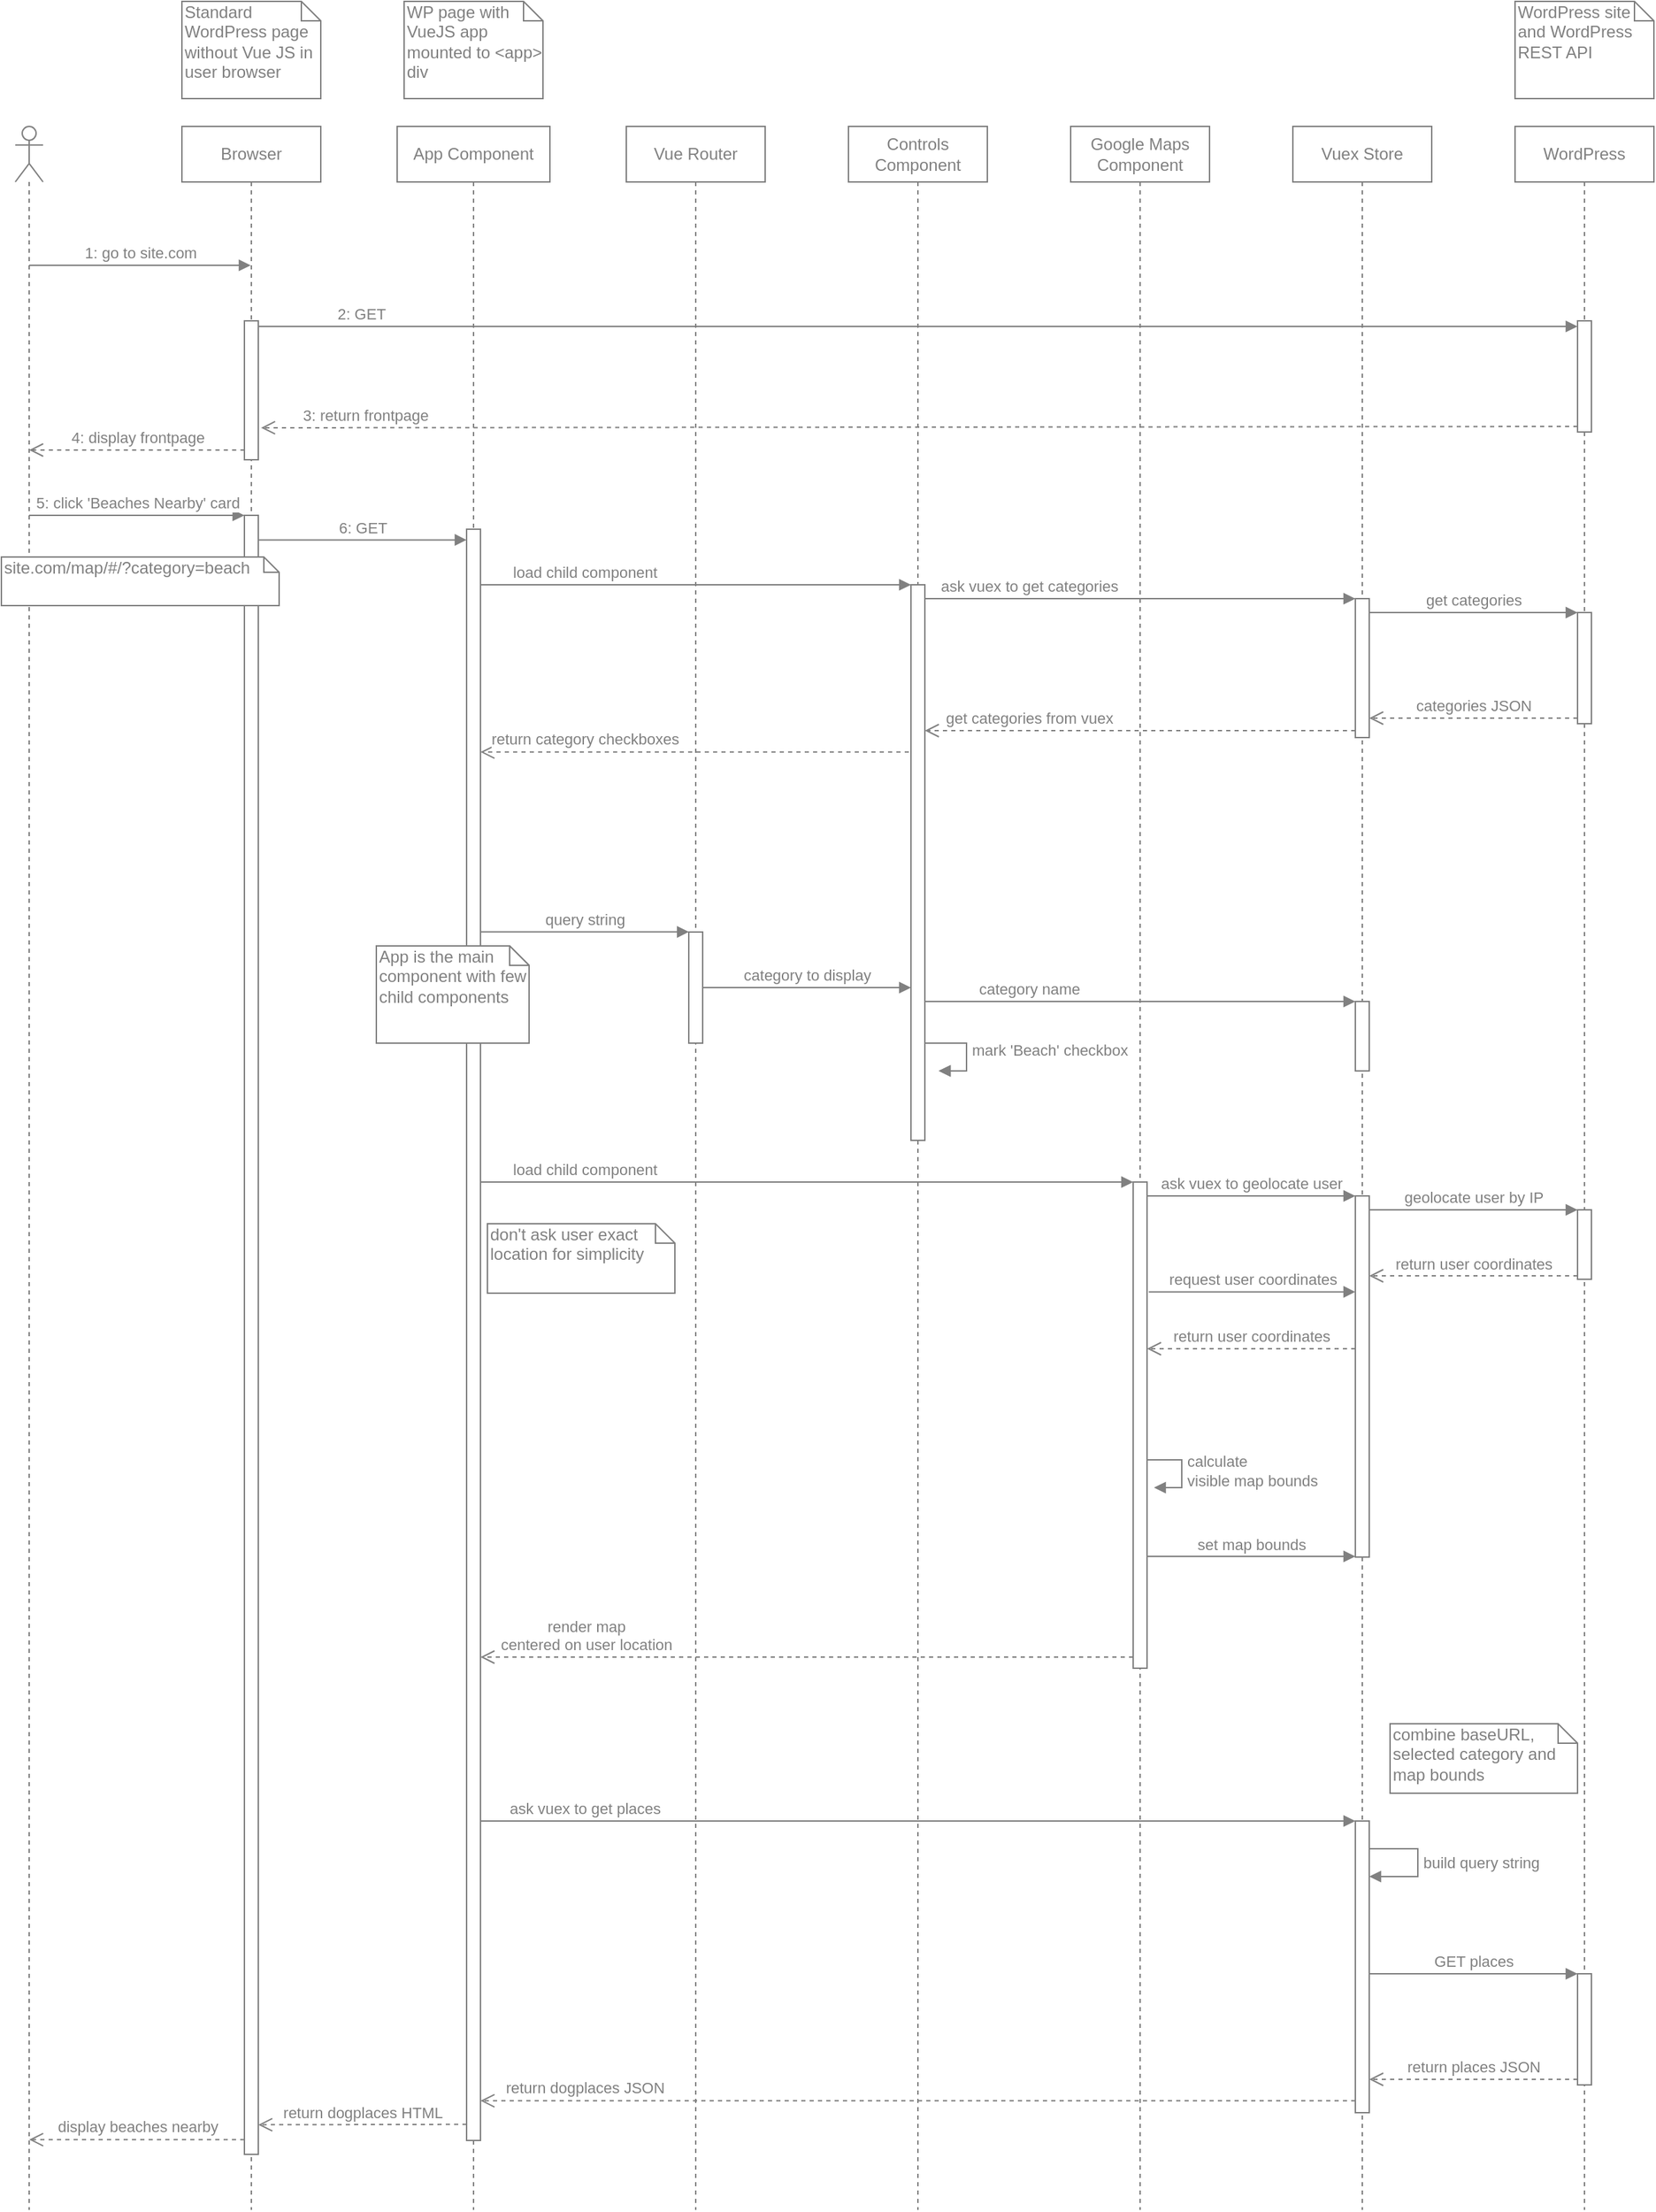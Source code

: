 <mxfile version="13.5.4" type="github">
  <diagram name="Page-1" id="13e1069c-82ec-6db2-03f1-153e76fe0fe0">
    <mxGraphModel dx="981" dy="546" grid="1" gridSize="10" guides="1" tooltips="1" connect="1" arrows="1" fold="1" page="1" pageScale="1" pageWidth="1500" pageHeight="2000" background="#ffffff" math="0" shadow="0">
      <root>
        <mxCell id="0" />
        <mxCell id="1" parent="0" />
        <mxCell id="JqlryfgMJIv1-VmyIzc9-7" value="WordPress site and WordPress REST API" style="shape=note;whiteSpace=wrap;html=1;size=14;verticalAlign=top;align=left;spacingTop=-6;fontColor=#808080;strokeColor=#808080;" parent="1" vertex="1">
          <mxGeometry x="1230" y="200" width="100" height="70" as="geometry" />
        </mxCell>
        <mxCell id="JqlryfgMJIv1-VmyIzc9-8" value="Browser" style="shape=umlLifeline;perimeter=lifelinePerimeter;whiteSpace=wrap;html=1;container=1;collapsible=0;recursiveResize=0;outlineConnect=0;fontColor=#808080;strokeColor=#808080;" parent="1" vertex="1">
          <mxGeometry x="270" y="290" width="100" height="1500" as="geometry" />
        </mxCell>
        <mxCell id="JqlryfgMJIv1-VmyIzc9-13" value="" style="html=1;points=[];perimeter=orthogonalPerimeter;fontColor=#808080;strokeColor=#808080;" parent="JqlryfgMJIv1-VmyIzc9-8" vertex="1">
          <mxGeometry x="45" y="140" width="10" height="100" as="geometry" />
        </mxCell>
        <mxCell id="zZore4M1GCGTvKos9PnM-32" value="" style="html=1;points=[];perimeter=orthogonalPerimeter;fontColor=#808080;strokeColor=#808080;" parent="JqlryfgMJIv1-VmyIzc9-8" vertex="1">
          <mxGeometry x="45" y="280" width="10" height="1180" as="geometry" />
        </mxCell>
        <mxCell id="JqlryfgMJIv1-VmyIzc9-9" value="WordPress" style="shape=umlLifeline;perimeter=lifelinePerimeter;whiteSpace=wrap;html=1;container=1;collapsible=0;recursiveResize=0;outlineConnect=0;fontColor=#808080;strokeColor=#808080;" parent="1" vertex="1">
          <mxGeometry x="1230" y="290" width="100" height="1500" as="geometry" />
        </mxCell>
        <mxCell id="JqlryfgMJIv1-VmyIzc9-10" value="" style="html=1;points=[];perimeter=orthogonalPerimeter;fontColor=#808080;strokeColor=#808080;" parent="JqlryfgMJIv1-VmyIzc9-9" vertex="1">
          <mxGeometry x="45" y="140" width="10" height="80" as="geometry" />
        </mxCell>
        <mxCell id="NLJbwnEcYg1UQVGaQh75-42" value="" style="html=1;points=[];perimeter=orthogonalPerimeter;fontColor=#808080;strokeColor=#808080;" parent="JqlryfgMJIv1-VmyIzc9-9" vertex="1">
          <mxGeometry x="45" y="350" width="10" height="80" as="geometry" />
        </mxCell>
        <mxCell id="NLJbwnEcYg1UQVGaQh75-46" value="" style="html=1;points=[];perimeter=orthogonalPerimeter;fontColor=#808080;strokeColor=#808080;" parent="JqlryfgMJIv1-VmyIzc9-9" vertex="1">
          <mxGeometry x="45" y="780" width="10" height="50" as="geometry" />
        </mxCell>
        <mxCell id="vJotfN1XDvFPFN-xC7ad-4" value="" style="html=1;points=[];perimeter=orthogonalPerimeter;strokeColor=#808080;" vertex="1" parent="JqlryfgMJIv1-VmyIzc9-9">
          <mxGeometry x="45" y="1330" width="10" height="80" as="geometry" />
        </mxCell>
        <mxCell id="JqlryfgMJIv1-VmyIzc9-11" value="2: GET" style="html=1;verticalAlign=bottom;endArrow=block;fontColor=#808080;strokeColor=#808080;exitX=1;exitY=0.04;exitDx=0;exitDy=0;exitPerimeter=0;" parent="1" source="JqlryfgMJIv1-VmyIzc9-13" target="JqlryfgMJIv1-VmyIzc9-10" edge="1">
          <mxGeometry x="-0.847" relative="1" as="geometry">
            <mxPoint x="270" y="380" as="sourcePoint" />
            <mxPoint x="1" as="offset" />
            <mxPoint x="1260" y="440" as="targetPoint" />
          </mxGeometry>
        </mxCell>
        <mxCell id="JqlryfgMJIv1-VmyIzc9-12" value="3: return frontpage" style="html=1;verticalAlign=bottom;endArrow=open;dashed=1;endSize=8;exitX=0;exitY=0.95;fontColor=#808080;strokeColor=#808080;" parent="1" source="JqlryfgMJIv1-VmyIzc9-10" edge="1">
          <mxGeometry x="0.842" relative="1" as="geometry">
            <mxPoint x="327" y="507" as="targetPoint" />
            <mxPoint as="offset" />
          </mxGeometry>
        </mxCell>
        <mxCell id="JqlryfgMJIv1-VmyIzc9-15" value="Standard WordPress page without Vue JS in user browser" style="shape=note;whiteSpace=wrap;html=1;size=14;verticalAlign=top;align=left;spacingTop=-6;fontColor=#808080;strokeColor=#808080;" parent="1" vertex="1">
          <mxGeometry x="270" y="200" width="100" height="70" as="geometry" />
        </mxCell>
        <mxCell id="JqlryfgMJIv1-VmyIzc9-16" value="Vuex Store" style="shape=umlLifeline;perimeter=lifelinePerimeter;whiteSpace=wrap;html=1;container=1;collapsible=0;recursiveResize=0;outlineConnect=0;fontColor=#808080;strokeColor=#808080;" parent="1" vertex="1">
          <mxGeometry x="1070" y="290" width="100" height="1500" as="geometry" />
        </mxCell>
        <mxCell id="zZore4M1GCGTvKos9PnM-37" value="" style="html=1;points=[];perimeter=orthogonalPerimeter;fontColor=#808080;strokeColor=#808080;" parent="JqlryfgMJIv1-VmyIzc9-16" vertex="1">
          <mxGeometry x="45" y="630" width="10" height="50" as="geometry" />
        </mxCell>
        <mxCell id="NLJbwnEcYg1UQVGaQh75-39" value="" style="html=1;points=[];perimeter=orthogonalPerimeter;fontColor=#808080;strokeColor=#808080;" parent="JqlryfgMJIv1-VmyIzc9-16" vertex="1">
          <mxGeometry x="45" y="340" width="10" height="100" as="geometry" />
        </mxCell>
        <mxCell id="NLJbwnEcYg1UQVGaQh75-12" value="" style="html=1;points=[];perimeter=orthogonalPerimeter;fontColor=#808080;strokeColor=#808080;" parent="JqlryfgMJIv1-VmyIzc9-16" vertex="1">
          <mxGeometry x="45" y="770" width="10" height="260" as="geometry" />
        </mxCell>
        <mxCell id="NLJbwnEcYg1UQVGaQh75-52" value="" style="html=1;points=[];perimeter=orthogonalPerimeter;fontColor=#808080;strokeColor=#808080;" parent="JqlryfgMJIv1-VmyIzc9-16" vertex="1">
          <mxGeometry x="45" y="1220" width="10" height="210" as="geometry" />
        </mxCell>
        <mxCell id="vJotfN1XDvFPFN-xC7ad-2" value="build query string" style="edgeStyle=orthogonalEdgeStyle;html=1;align=left;spacingLeft=2;endArrow=block;rounded=0;strokeColor=#808080;fontColor=#808080;" edge="1" target="NLJbwnEcYg1UQVGaQh75-52" parent="JqlryfgMJIv1-VmyIzc9-16" source="NLJbwnEcYg1UQVGaQh75-52">
          <mxGeometry relative="1" as="geometry">
            <mxPoint x="95" y="1240" as="sourcePoint" />
            <Array as="points">
              <mxPoint x="90" y="1240" />
              <mxPoint x="90" y="1260" />
            </Array>
            <mxPoint x="100" y="1260" as="targetPoint" />
          </mxGeometry>
        </mxCell>
        <mxCell id="JqlryfgMJIv1-VmyIzc9-17" value="Vue Router" style="shape=umlLifeline;perimeter=lifelinePerimeter;whiteSpace=wrap;html=1;container=1;collapsible=0;recursiveResize=0;outlineConnect=0;fontColor=#808080;strokeColor=#808080;" parent="1" vertex="1">
          <mxGeometry x="590" y="290" width="100" height="1100" as="geometry" />
        </mxCell>
        <mxCell id="zZore4M1GCGTvKos9PnM-14" value="" style="html=1;points=[];perimeter=orthogonalPerimeter;fontColor=#808080;strokeColor=#808080;" parent="JqlryfgMJIv1-VmyIzc9-17" vertex="1">
          <mxGeometry x="45" y="580" width="10" height="80" as="geometry" />
        </mxCell>
        <mxCell id="zZore4M1GCGTvKos9PnM-1" value="Controls Component" style="shape=umlLifeline;perimeter=lifelinePerimeter;whiteSpace=wrap;html=1;container=1;collapsible=0;recursiveResize=0;outlineConnect=0;fontColor=#808080;strokeColor=#808080;" parent="1" vertex="1">
          <mxGeometry x="750" y="290" width="100" height="1100" as="geometry" />
        </mxCell>
        <mxCell id="zZore4M1GCGTvKos9PnM-20" value="" style="html=1;points=[];perimeter=orthogonalPerimeter;fontColor=#808080;strokeColor=#808080;" parent="zZore4M1GCGTvKos9PnM-1" vertex="1">
          <mxGeometry x="45" y="330" width="10" height="400" as="geometry" />
        </mxCell>
        <mxCell id="NLJbwnEcYg1UQVGaQh75-29" value="mark &#39;Beach&#39; checkbox" style="edgeStyle=orthogonalEdgeStyle;html=1;align=left;spacingLeft=2;endArrow=block;rounded=0;entryX=1;entryY=0;fontColor=#808080;strokeColor=#808080;" parent="zZore4M1GCGTvKos9PnM-1" source="zZore4M1GCGTvKos9PnM-20" edge="1">
          <mxGeometry relative="1" as="geometry">
            <mxPoint x="60" y="660" as="sourcePoint" />
            <Array as="points">
              <mxPoint x="85" y="660" />
              <mxPoint x="85" y="680" />
            </Array>
            <mxPoint x="65" y="680" as="targetPoint" />
          </mxGeometry>
        </mxCell>
        <mxCell id="zZore4M1GCGTvKos9PnM-2" value="Google Maps Component" style="shape=umlLifeline;perimeter=lifelinePerimeter;whiteSpace=wrap;html=1;container=1;collapsible=0;recursiveResize=0;outlineConnect=0;fontColor=#808080;strokeColor=#808080;" parent="1" vertex="1">
          <mxGeometry x="910" y="290" width="100" height="1500" as="geometry" />
        </mxCell>
        <mxCell id="NLJbwnEcYg1UQVGaQh75-2" value="" style="html=1;points=[];perimeter=orthogonalPerimeter;fontColor=#808080;strokeColor=#808080;" parent="zZore4M1GCGTvKos9PnM-2" vertex="1">
          <mxGeometry x="45" y="760" width="10" height="350" as="geometry" />
        </mxCell>
        <mxCell id="NLJbwnEcYg1UQVGaQh75-55" value="App Component" style="shape=umlLifeline;perimeter=lifelinePerimeter;whiteSpace=wrap;html=1;container=1;collapsible=0;recursiveResize=0;outlineConnect=0;fontColor=#808080;strokeColor=#808080;" parent="zZore4M1GCGTvKos9PnM-2" vertex="1">
          <mxGeometry x="-485" width="110" height="1500" as="geometry" />
        </mxCell>
        <mxCell id="NLJbwnEcYg1UQVGaQh75-56" value="" style="html=1;points=[];perimeter=orthogonalPerimeter;fontColor=#808080;strokeColor=#808080;" parent="NLJbwnEcYg1UQVGaQh75-55" vertex="1">
          <mxGeometry x="50" y="320" width="10" height="700" as="geometry" />
        </mxCell>
        <mxCell id="NLJbwnEcYg1UQVGaQh75-57" value="App is the main component" style="shape=note;whiteSpace=wrap;html=1;size=14;verticalAlign=top;align=left;spacingTop=-6;fontColor=#808080;strokeColor=#808080;" parent="NLJbwnEcYg1UQVGaQh75-55" vertex="1">
          <mxGeometry x="-15" y="590" width="110" height="40" as="geometry" />
        </mxCell>
        <mxCell id="NLJbwnEcYg1UQVGaQh75-58" value="Vue Router" style="shape=umlLifeline;perimeter=lifelinePerimeter;whiteSpace=wrap;html=1;container=1;collapsible=0;recursiveResize=0;outlineConnect=0;fontColor=#808080;strokeColor=#808080;" parent="zZore4M1GCGTvKos9PnM-2" vertex="1">
          <mxGeometry x="-320" width="100" height="1500" as="geometry" />
        </mxCell>
        <mxCell id="NLJbwnEcYg1UQVGaQh75-59" value="" style="html=1;points=[];perimeter=orthogonalPerimeter;fontColor=#808080;strokeColor=#808080;" parent="NLJbwnEcYg1UQVGaQh75-58" vertex="1">
          <mxGeometry x="45" y="580" width="10" height="80" as="geometry" />
        </mxCell>
        <mxCell id="NLJbwnEcYg1UQVGaQh75-60" value="Controls Component" style="shape=umlLifeline;perimeter=lifelinePerimeter;whiteSpace=wrap;html=1;container=1;collapsible=0;recursiveResize=0;outlineConnect=0;fontColor=#808080;strokeColor=#808080;" parent="zZore4M1GCGTvKos9PnM-2" vertex="1">
          <mxGeometry x="-160" width="100" height="1500" as="geometry" />
        </mxCell>
        <mxCell id="NLJbwnEcYg1UQVGaQh75-61" value="" style="html=1;points=[];perimeter=orthogonalPerimeter;fontColor=#808080;strokeColor=#808080;" parent="NLJbwnEcYg1UQVGaQh75-60" vertex="1">
          <mxGeometry x="45" y="330" width="10" height="400" as="geometry" />
        </mxCell>
        <mxCell id="NLJbwnEcYg1UQVGaQh75-62" value="mark &#39;Beach&#39; checkbox" style="edgeStyle=orthogonalEdgeStyle;html=1;align=left;spacingLeft=2;endArrow=block;rounded=0;entryX=1;entryY=0;fontColor=#808080;strokeColor=#808080;" parent="NLJbwnEcYg1UQVGaQh75-60" source="NLJbwnEcYg1UQVGaQh75-61" edge="1">
          <mxGeometry relative="1" as="geometry">
            <mxPoint x="60" y="660" as="sourcePoint" />
            <Array as="points">
              <mxPoint x="85" y="660" />
              <mxPoint x="85" y="680" />
            </Array>
            <mxPoint x="65" y="680" as="targetPoint" />
          </mxGeometry>
        </mxCell>
        <mxCell id="NLJbwnEcYg1UQVGaQh75-64" value="calculate&lt;br&gt;visible map bounds" style="edgeStyle=orthogonalEdgeStyle;html=1;align=left;spacingLeft=2;endArrow=block;rounded=0;entryX=1;entryY=0;strokeColor=#808080;fontColor=#808080;" parent="zZore4M1GCGTvKos9PnM-2" edge="1">
          <mxGeometry relative="1" as="geometry">
            <mxPoint x="55" y="960" as="sourcePoint" />
            <Array as="points">
              <mxPoint x="80" y="960" />
            </Array>
            <mxPoint x="60" y="980" as="targetPoint" />
          </mxGeometry>
        </mxCell>
        <mxCell id="zZore4M1GCGTvKos9PnM-21" value="category to display" style="html=1;verticalAlign=bottom;endArrow=block;fontColor=#808080;strokeColor=#808080;" parent="1" source="zZore4M1GCGTvKos9PnM-14" target="zZore4M1GCGTvKos9PnM-20" edge="1">
          <mxGeometry relative="1" as="geometry">
            <mxPoint x="660" y="670" as="sourcePoint" />
            <mxPoint x="790" y="910" as="targetPoint" />
          </mxGeometry>
        </mxCell>
        <mxCell id="zZore4M1GCGTvKos9PnM-23" value="" style="shape=umlLifeline;participant=umlActor;perimeter=lifelinePerimeter;whiteSpace=wrap;html=1;container=1;collapsible=0;recursiveResize=0;verticalAlign=top;spacingTop=36;outlineConnect=0;strokeColor=#808080;fontColor=#808080;" parent="1" vertex="1">
          <mxGeometry x="150" y="290" width="20" height="1500" as="geometry" />
        </mxCell>
        <mxCell id="zZore4M1GCGTvKos9PnM-24" value="1: go to site.com" style="html=1;verticalAlign=bottom;endArrow=block;fontColor=#808080;strokeColor=#808080;" parent="zZore4M1GCGTvKos9PnM-23" target="JqlryfgMJIv1-VmyIzc9-8" edge="1">
          <mxGeometry width="80" relative="1" as="geometry">
            <mxPoint x="10" y="100" as="sourcePoint" />
            <mxPoint x="90" y="100" as="targetPoint" />
          </mxGeometry>
        </mxCell>
        <mxCell id="vJotfN1XDvFPFN-xC7ad-10" value="display beaches nearby" style="html=1;verticalAlign=bottom;endArrow=open;dashed=1;endSize=8;fontColor=#808080;strokeColor=#808080;" edge="1" parent="zZore4M1GCGTvKos9PnM-23" source="zZore4M1GCGTvKos9PnM-32">
          <mxGeometry relative="1" as="geometry">
            <mxPoint x="90" y="1449.43" as="sourcePoint" />
            <mxPoint x="10" y="1449.43" as="targetPoint" />
          </mxGeometry>
        </mxCell>
        <mxCell id="zZore4M1GCGTvKos9PnM-27" value="query string" style="html=1;verticalAlign=bottom;endArrow=block;entryX=0.004;entryY=-0.001;entryDx=0;entryDy=0;entryPerimeter=0;fontColor=#808080;strokeColor=#808080;" parent="1" source="zZore4M1GCGTvKos9PnM-42" target="zZore4M1GCGTvKos9PnM-14" edge="1">
          <mxGeometry x="-0.0" width="80" relative="1" as="geometry">
            <mxPoint x="490" y="669" as="sourcePoint" />
            <mxPoint x="410" y="610" as="targetPoint" />
            <mxPoint as="offset" />
          </mxGeometry>
        </mxCell>
        <mxCell id="zZore4M1GCGTvKos9PnM-28" value="4: display frontpage" style="html=1;verticalAlign=bottom;endArrow=open;dashed=1;endSize=8;exitX=0.014;exitY=0.93;exitDx=0;exitDy=0;exitPerimeter=0;fontColor=#808080;strokeColor=#808080;" parent="1" source="JqlryfgMJIv1-VmyIzc9-13" target="zZore4M1GCGTvKos9PnM-23" edge="1">
          <mxGeometry relative="1" as="geometry">
            <mxPoint x="280" y="560" as="sourcePoint" />
            <mxPoint x="200" y="560" as="targetPoint" />
          </mxGeometry>
        </mxCell>
        <mxCell id="zZore4M1GCGTvKos9PnM-33" value="5: click &#39;Beaches Nearby&#39; card" style="html=1;verticalAlign=bottom;endArrow=block;entryX=0;entryY=0;fontColor=#808080;strokeColor=#808080;" parent="1" source="zZore4M1GCGTvKos9PnM-23" target="zZore4M1GCGTvKos9PnM-32" edge="1">
          <mxGeometry relative="1" as="geometry">
            <mxPoint x="245" y="650" as="sourcePoint" />
          </mxGeometry>
        </mxCell>
        <mxCell id="zZore4M1GCGTvKos9PnM-38" value="category name" style="html=1;verticalAlign=bottom;endArrow=block;entryX=0;entryY=0;fontColor=#808080;strokeColor=#808080;" parent="1" source="zZore4M1GCGTvKos9PnM-20" target="zZore4M1GCGTvKos9PnM-37" edge="1">
          <mxGeometry x="-0.516" relative="1" as="geometry">
            <mxPoint x="1045" y="680" as="sourcePoint" />
            <mxPoint as="offset" />
          </mxGeometry>
        </mxCell>
        <mxCell id="zZore4M1GCGTvKos9PnM-40" value="App Component" style="shape=umlLifeline;perimeter=lifelinePerimeter;whiteSpace=wrap;html=1;container=1;collapsible=0;recursiveResize=0;outlineConnect=0;fontColor=#808080;strokeColor=#808080;" parent="1" vertex="1">
          <mxGeometry x="425" y="290" width="110" height="1450" as="geometry" />
        </mxCell>
        <mxCell id="zZore4M1GCGTvKos9PnM-42" value="" style="html=1;points=[];perimeter=orthogonalPerimeter;fontColor=#808080;strokeColor=#808080;" parent="zZore4M1GCGTvKos9PnM-40" vertex="1">
          <mxGeometry x="50" y="290" width="10" height="1160" as="geometry" />
        </mxCell>
        <mxCell id="NLJbwnEcYg1UQVGaQh75-1" value="App is the main component with few child components" style="shape=note;whiteSpace=wrap;html=1;size=14;verticalAlign=top;align=left;spacingTop=-6;fontColor=#808080;strokeColor=#808080;" parent="zZore4M1GCGTvKos9PnM-40" vertex="1">
          <mxGeometry x="-15" y="590" width="110" height="70" as="geometry" />
        </mxCell>
        <mxCell id="zZore4M1GCGTvKos9PnM-41" value="WP page with VueJS app mounted to &amp;lt;app&amp;gt; div" style="shape=note;whiteSpace=wrap;html=1;size=14;verticalAlign=top;align=left;spacingTop=-6;fontColor=#808080;strokeColor=#808080;" parent="1" vertex="1">
          <mxGeometry x="430" y="200" width="100" height="70" as="geometry" />
        </mxCell>
        <mxCell id="zZore4M1GCGTvKos9PnM-45" value="6: GET" style="html=1;verticalAlign=bottom;endArrow=block;fontColor=#808080;strokeColor=#808080;exitX=0.99;exitY=0.015;exitDx=0;exitDy=0;exitPerimeter=0;" parent="1" source="zZore4M1GCGTvKos9PnM-32" target="zZore4M1GCGTvKos9PnM-42" edge="1">
          <mxGeometry width="80" relative="1" as="geometry">
            <mxPoint x="360" y="660" as="sourcePoint" />
            <mxPoint x="440" y="660" as="targetPoint" />
          </mxGeometry>
        </mxCell>
        <mxCell id="zZore4M1GCGTvKos9PnM-48" value="site.com/map/#/?category=beach" style="shape=note;whiteSpace=wrap;html=1;size=11;verticalAlign=top;align=left;spacingTop=-6;fontColor=#808080;strokeColor=#808080;" parent="1" vertex="1">
          <mxGeometry x="140" y="600" width="200" height="35" as="geometry" />
        </mxCell>
        <mxCell id="NLJbwnEcYg1UQVGaQh75-3" value="load child component" style="html=1;verticalAlign=bottom;endArrow=block;entryX=0;entryY=0;fontColor=#808080;strokeColor=#808080;" parent="1" source="zZore4M1GCGTvKos9PnM-42" target="NLJbwnEcYg1UQVGaQh75-2" edge="1">
          <mxGeometry x="-0.681" relative="1" as="geometry">
            <mxPoint x="885" y="850" as="sourcePoint" />
            <mxPoint as="offset" />
          </mxGeometry>
        </mxCell>
        <mxCell id="NLJbwnEcYg1UQVGaQh75-13" value="ask vuex to geolocate user" style="html=1;verticalAlign=bottom;endArrow=block;entryX=0;entryY=0;fontColor=#808080;strokeColor=#808080;" parent="1" source="NLJbwnEcYg1UQVGaQh75-2" target="NLJbwnEcYg1UQVGaQh75-12" edge="1">
          <mxGeometry relative="1" as="geometry">
            <mxPoint x="990" y="860" as="sourcePoint" />
            <mxPoint as="offset" />
          </mxGeometry>
        </mxCell>
        <mxCell id="NLJbwnEcYg1UQVGaQh75-15" value="don&#39;t ask user exact location for simplicity" style="shape=note;whiteSpace=wrap;html=1;size=14;verticalAlign=top;align=left;spacingTop=-6;fontColor=#808080;strokeColor=#808080;" parent="1" vertex="1">
          <mxGeometry x="490" y="1080" width="135" height="50" as="geometry" />
        </mxCell>
        <mxCell id="NLJbwnEcYg1UQVGaQh75-21" value="request user coordinates" style="html=1;verticalAlign=bottom;endArrow=block;fontColor=#808080;strokeColor=#808080;exitX=1.12;exitY=0.226;exitDx=0;exitDy=0;exitPerimeter=0;" parent="1" source="NLJbwnEcYg1UQVGaQh75-2" target="NLJbwnEcYg1UQVGaQh75-12" edge="1">
          <mxGeometry relative="1" as="geometry">
            <mxPoint x="990" y="1136" as="sourcePoint" />
            <mxPoint x="1100" y="1200" as="targetPoint" />
            <mxPoint as="offset" />
          </mxGeometry>
        </mxCell>
        <mxCell id="NLJbwnEcYg1UQVGaQh75-30" value="load child component" style="html=1;verticalAlign=bottom;endArrow=block;fontColor=#808080;strokeColor=#808080;" parent="1" target="zZore4M1GCGTvKos9PnM-20" edge="1">
          <mxGeometry x="-0.517" width="80" relative="1" as="geometry">
            <mxPoint x="485" y="620" as="sourcePoint" />
            <mxPoint x="770" y="631" as="targetPoint" />
            <mxPoint as="offset" />
          </mxGeometry>
        </mxCell>
        <mxCell id="NLJbwnEcYg1UQVGaQh75-40" value="ask vuex to get categories" style="html=1;verticalAlign=bottom;endArrow=block;entryX=0;entryY=0;fontColor=#808080;strokeColor=#808080;" parent="1" source="zZore4M1GCGTvKos9PnM-20" target="NLJbwnEcYg1UQVGaQh75-39" edge="1">
          <mxGeometry x="-0.516" relative="1" as="geometry">
            <mxPoint x="850" y="630" as="sourcePoint" />
            <mxPoint as="offset" />
          </mxGeometry>
        </mxCell>
        <mxCell id="NLJbwnEcYg1UQVGaQh75-43" value="get categories" style="html=1;verticalAlign=bottom;endArrow=block;entryX=0;entryY=0;fontColor=#808080;strokeColor=#808080;" parent="1" source="NLJbwnEcYg1UQVGaQh75-39" target="NLJbwnEcYg1UQVGaQh75-42" edge="1">
          <mxGeometry relative="1" as="geometry">
            <mxPoint x="1205" y="640" as="sourcePoint" />
          </mxGeometry>
        </mxCell>
        <mxCell id="NLJbwnEcYg1UQVGaQh75-44" value="categories JSON" style="html=1;verticalAlign=bottom;endArrow=open;dashed=1;endSize=8;exitX=0;exitY=0.95;fontColor=#808080;strokeColor=#808080;" parent="1" source="NLJbwnEcYg1UQVGaQh75-42" target="NLJbwnEcYg1UQVGaQh75-39" edge="1">
          <mxGeometry relative="1" as="geometry">
            <mxPoint x="1205" y="716" as="targetPoint" />
          </mxGeometry>
        </mxCell>
        <mxCell id="NLJbwnEcYg1UQVGaQh75-41" value="get categories from vuex" style="html=1;verticalAlign=bottom;endArrow=open;dashed=1;endSize=8;exitX=0;exitY=0.95;fontColor=#808080;strokeColor=#808080;" parent="1" source="NLJbwnEcYg1UQVGaQh75-39" target="zZore4M1GCGTvKos9PnM-20" edge="1">
          <mxGeometry x="0.516" relative="1" as="geometry">
            <mxPoint x="1040" y="725" as="targetPoint" />
            <mxPoint as="offset" />
          </mxGeometry>
        </mxCell>
        <mxCell id="NLJbwnEcYg1UQVGaQh75-45" value="return category checkboxes" style="html=1;verticalAlign=bottom;endArrow=open;dashed=1;endSize=8;exitX=-0.152;exitY=0.301;exitDx=0;exitDy=0;exitPerimeter=0;fontColor=#808080;strokeColor=#808080;" parent="1" source="zZore4M1GCGTvKos9PnM-20" target="zZore4M1GCGTvKos9PnM-42" edge="1">
          <mxGeometry x="0.514" relative="1" as="geometry">
            <mxPoint x="790" y="740" as="sourcePoint" />
            <mxPoint x="710" y="740" as="targetPoint" />
            <mxPoint as="offset" />
          </mxGeometry>
        </mxCell>
        <mxCell id="NLJbwnEcYg1UQVGaQh75-47" value="geolocate user by IP" style="html=1;verticalAlign=bottom;endArrow=block;entryX=0;entryY=0;fontColor=#808080;strokeColor=#808080;" parent="1" source="NLJbwnEcYg1UQVGaQh75-12" target="NLJbwnEcYg1UQVGaQh75-46" edge="1">
          <mxGeometry relative="1" as="geometry">
            <mxPoint x="1180" y="1070" as="sourcePoint" />
          </mxGeometry>
        </mxCell>
        <mxCell id="NLJbwnEcYg1UQVGaQh75-48" value="return user coordinates" style="html=1;verticalAlign=bottom;endArrow=open;dashed=1;endSize=8;exitX=0;exitY=0.95;fontColor=#808080;strokeColor=#808080;" parent="1" source="NLJbwnEcYg1UQVGaQh75-46" target="NLJbwnEcYg1UQVGaQh75-12" edge="1">
          <mxGeometry relative="1" as="geometry">
            <mxPoint x="1205" y="1146" as="targetPoint" />
          </mxGeometry>
        </mxCell>
        <mxCell id="NLJbwnEcYg1UQVGaQh75-49" value="return user coordinates" style="html=1;verticalAlign=bottom;endArrow=open;dashed=1;endSize=8;fontColor=#808080;strokeColor=#808080;" parent="1" target="NLJbwnEcYg1UQVGaQh75-2" edge="1">
          <mxGeometry relative="1" as="geometry">
            <mxPoint x="1115" y="1170" as="sourcePoint" />
            <mxPoint x="966" y="1163" as="targetPoint" />
          </mxGeometry>
        </mxCell>
        <mxCell id="NLJbwnEcYg1UQVGaQh75-50" value="&lt;div&gt;render map&lt;/div&gt;&lt;div&gt; centered on user location&lt;/div&gt;" style="html=1;verticalAlign=bottom;endArrow=open;dashed=1;endSize=8;fontColor=#808080;strokeColor=#808080;entryX=1;entryY=0.7;entryDx=0;entryDy=0;entryPerimeter=0;" parent="1" source="NLJbwnEcYg1UQVGaQh75-2" target="zZore4M1GCGTvKos9PnM-42" edge="1">
          <mxGeometry x="0.679" relative="1" as="geometry">
            <mxPoint x="930" y="1240" as="sourcePoint" />
            <mxPoint x="870" y="1220" as="targetPoint" />
            <mxPoint as="offset" />
          </mxGeometry>
        </mxCell>
        <mxCell id="NLJbwnEcYg1UQVGaQh75-51" style="edgeStyle=orthogonalEdgeStyle;rounded=0;orthogonalLoop=1;jettySize=auto;html=1;exitX=0.5;exitY=1;exitDx=0;exitDy=0;exitPerimeter=0;strokeColor=#808080;fontColor=#808080;" parent="1" source="zZore4M1GCGTvKos9PnM-48" target="zZore4M1GCGTvKos9PnM-48" edge="1">
          <mxGeometry relative="1" as="geometry" />
        </mxCell>
        <mxCell id="NLJbwnEcYg1UQVGaQh75-53" value="ask vuex to get places" style="html=1;verticalAlign=bottom;endArrow=block;entryX=0;entryY=0;strokeColor=#808080;fontColor=#808080;" parent="1" source="zZore4M1GCGTvKos9PnM-42" target="NLJbwnEcYg1UQVGaQh75-52" edge="1">
          <mxGeometry x="-0.762" relative="1" as="geometry">
            <mxPoint x="500" y="1200" as="sourcePoint" />
            <mxPoint as="offset" />
          </mxGeometry>
        </mxCell>
        <mxCell id="NLJbwnEcYg1UQVGaQh75-65" value="set map bounds " style="html=1;verticalAlign=bottom;endArrow=block;strokeColor=#808080;fontColor=#808080;exitX=1;exitY=0.77;exitDx=0;exitDy=0;exitPerimeter=0;" parent="1" source="NLJbwnEcYg1UQVGaQh75-2" target="NLJbwnEcYg1UQVGaQh75-12" edge="1">
          <mxGeometry width="80" relative="1" as="geometry">
            <mxPoint x="1040" y="1320" as="sourcePoint" />
            <mxPoint x="1080" y="1310" as="targetPoint" />
          </mxGeometry>
        </mxCell>
        <mxCell id="vJotfN1XDvFPFN-xC7ad-3" value="combine baseURL, selected category and map bounds" style="shape=note;whiteSpace=wrap;html=1;size=14;verticalAlign=top;align=left;spacingTop=-6;fontColor=#808080;strokeColor=#808080;" vertex="1" parent="1">
          <mxGeometry x="1140" y="1440" width="135" height="50" as="geometry" />
        </mxCell>
        <mxCell id="vJotfN1XDvFPFN-xC7ad-5" value="GET places" style="html=1;verticalAlign=bottom;endArrow=block;entryX=0;entryY=0;strokeColor=#808080;fontColor=#808080;" edge="1" target="vJotfN1XDvFPFN-xC7ad-4" parent="1" source="NLJbwnEcYg1UQVGaQh75-52">
          <mxGeometry relative="1" as="geometry">
            <mxPoint x="1170" y="1570" as="sourcePoint" />
          </mxGeometry>
        </mxCell>
        <mxCell id="vJotfN1XDvFPFN-xC7ad-6" value="return places JSON" style="html=1;verticalAlign=bottom;endArrow=open;dashed=1;endSize=8;exitX=0;exitY=0.95;strokeColor=#808080;fontColor=#808080;" edge="1" source="vJotfN1XDvFPFN-xC7ad-4" parent="1" target="NLJbwnEcYg1UQVGaQh75-52">
          <mxGeometry relative="1" as="geometry">
            <mxPoint x="1205" y="1596" as="targetPoint" />
          </mxGeometry>
        </mxCell>
        <mxCell id="vJotfN1XDvFPFN-xC7ad-7" value="return dogplaces  JSON" style="html=1;verticalAlign=bottom;endArrow=open;dashed=1;endSize=8;exitX=0;exitY=0.959;exitDx=0;exitDy=0;exitPerimeter=0;fontColor=#808080;strokeColor=#808080;" edge="1" parent="1" source="NLJbwnEcYg1UQVGaQh75-52" target="zZore4M1GCGTvKos9PnM-42">
          <mxGeometry x="0.762" relative="1" as="geometry">
            <mxPoint x="1110" y="1710" as="sourcePoint" />
            <mxPoint x="560" y="1710" as="targetPoint" />
            <mxPoint as="offset" />
          </mxGeometry>
        </mxCell>
        <mxCell id="vJotfN1XDvFPFN-xC7ad-8" value="return dogplaces HTML" style="html=1;verticalAlign=bottom;endArrow=open;dashed=1;endSize=8;exitX=0;exitY=0.99;exitDx=0;exitDy=0;exitPerimeter=0;fontColor=#808080;strokeColor=#808080;" edge="1" parent="1" source="zZore4M1GCGTvKos9PnM-42">
          <mxGeometry relative="1" as="geometry">
            <mxPoint x="470" y="1730" as="sourcePoint" />
            <mxPoint x="325" y="1728.7" as="targetPoint" />
          </mxGeometry>
        </mxCell>
      </root>
    </mxGraphModel>
  </diagram>
</mxfile>
